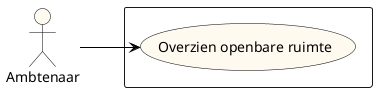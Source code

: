 @startuml
left to right direction

skinparam usecase {
  BackgroundColor FloralWhite
  BorderColor Black
  ArrowColor Black
}


skinparam actor {
  BackgroundColor FloralWhite
  BorderColor Black
  ArrowColor Black
}

actor Ambtenaar as a

rectangle  {
  usecase "Overzien openbare ruimte" as UC1
}

a --> UC1
@enduml
